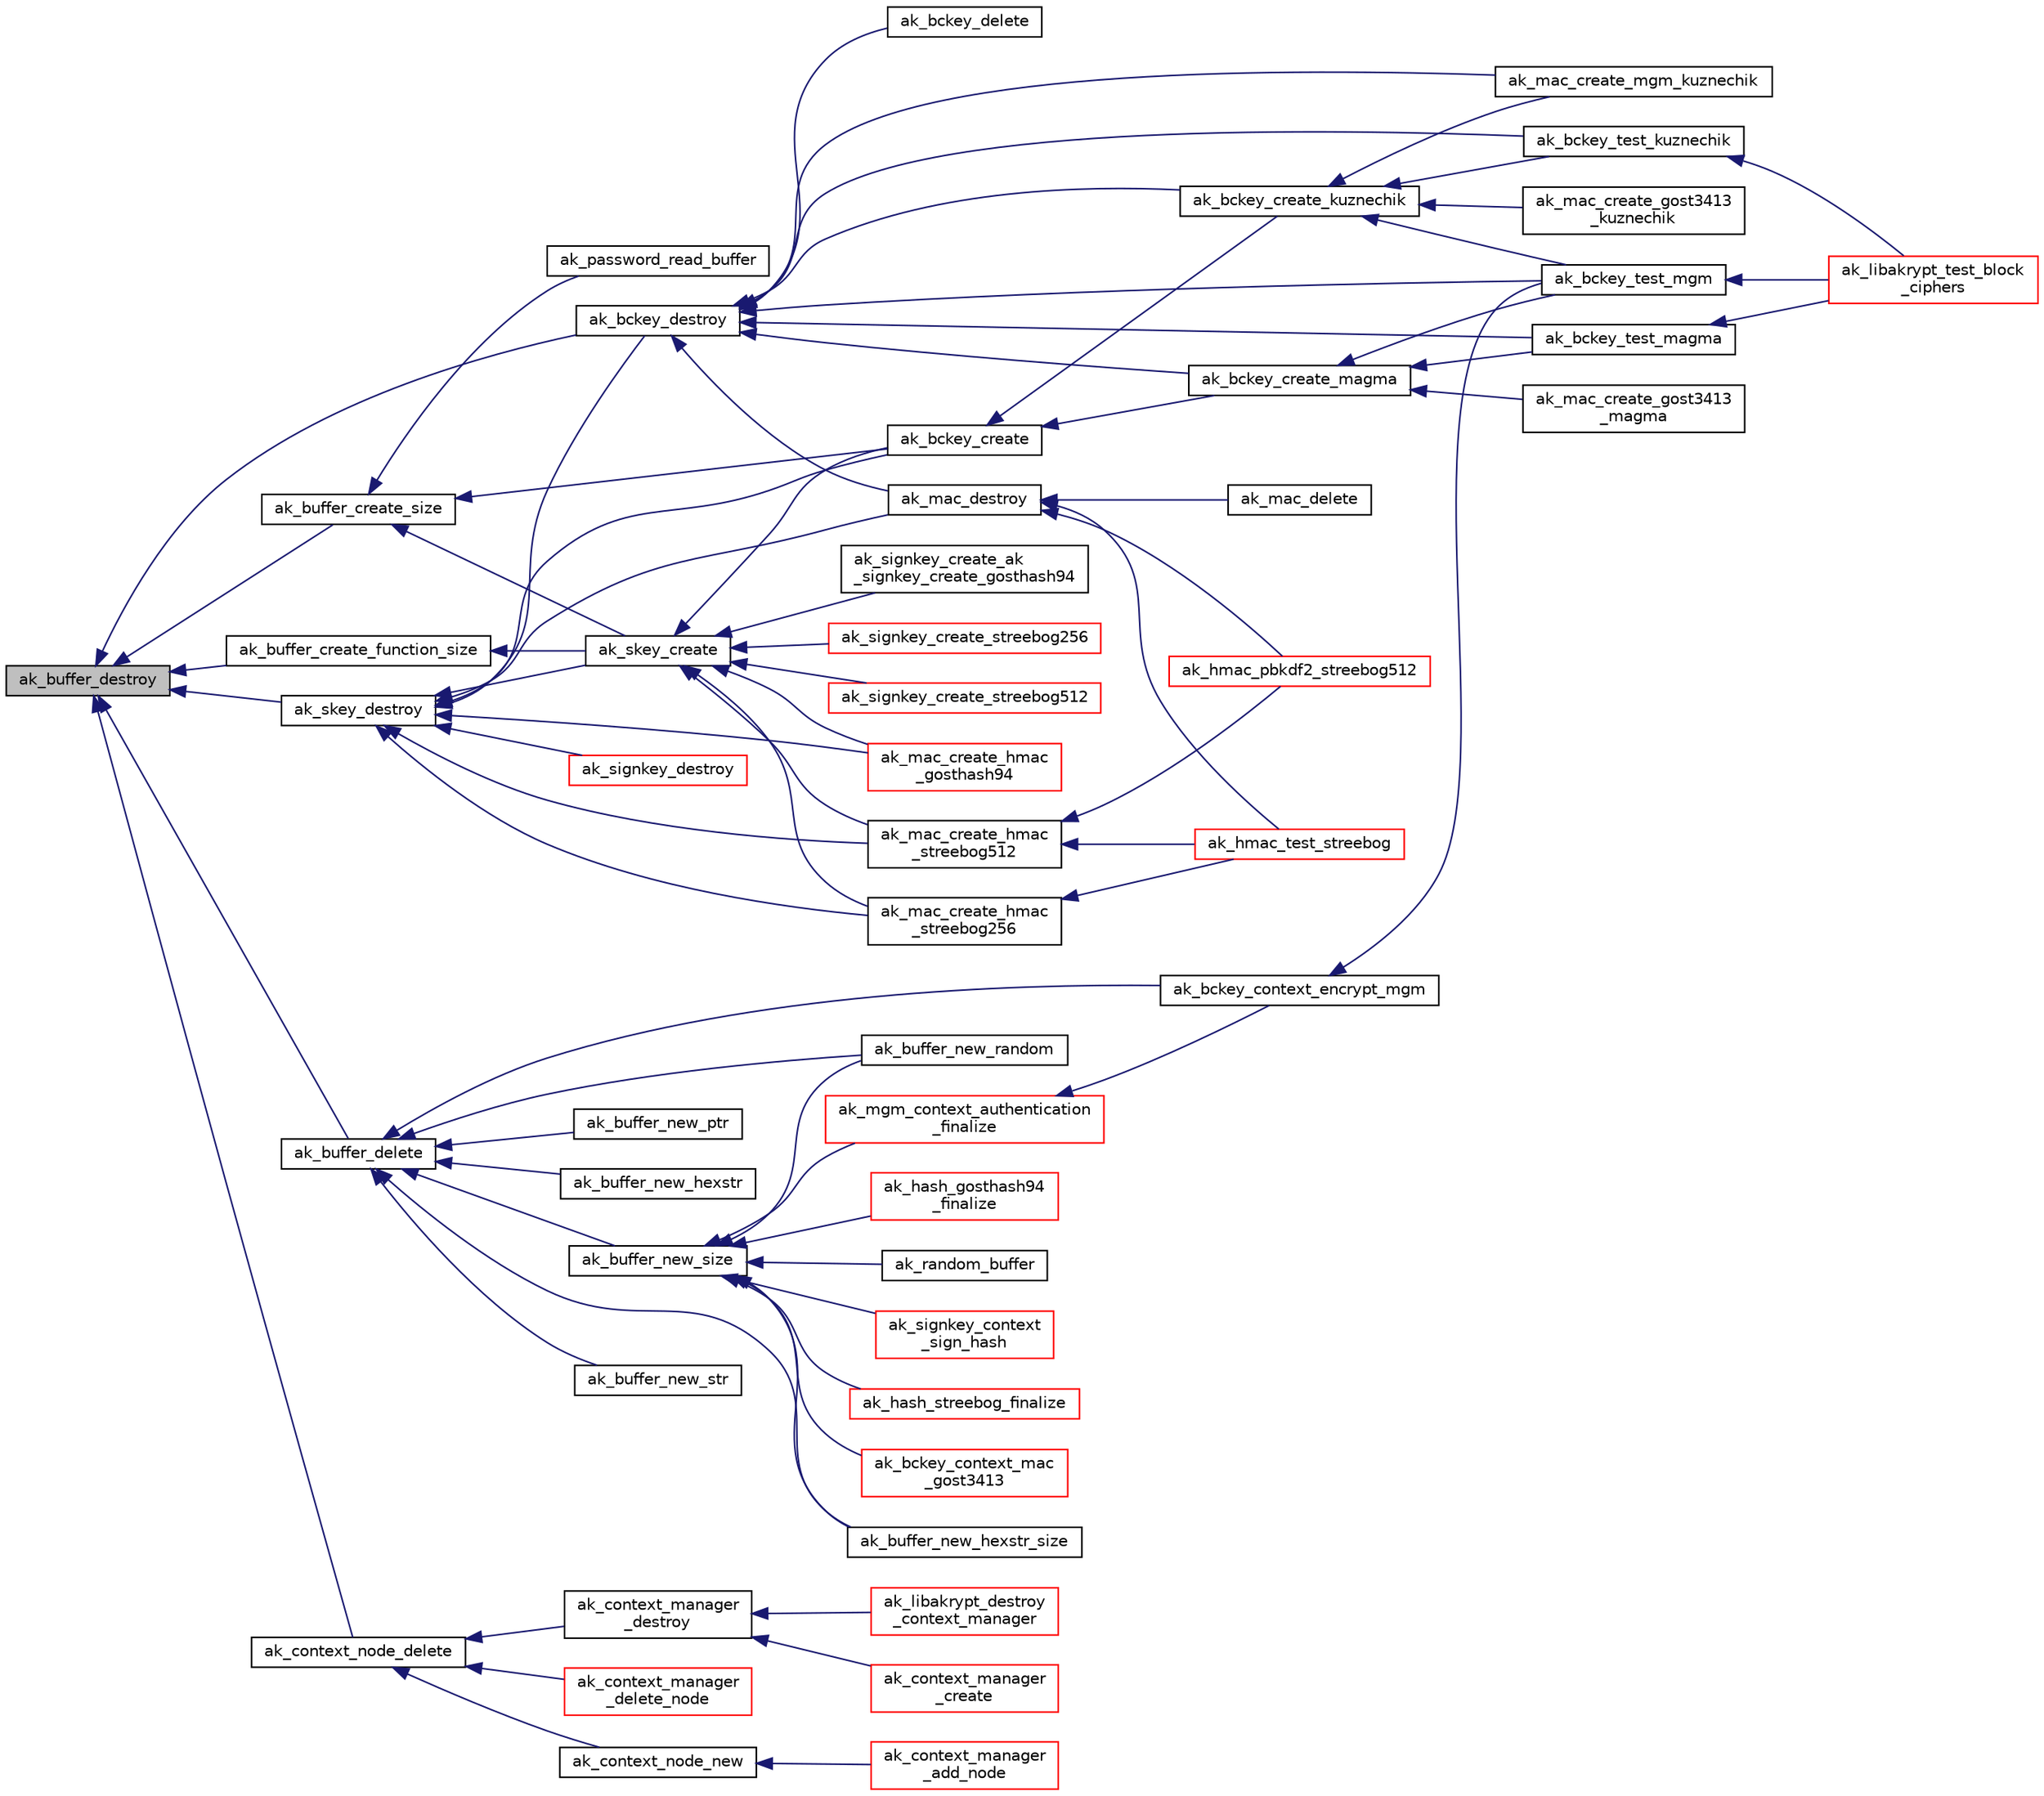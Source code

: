 digraph "ak_buffer_destroy"
{
  edge [fontname="Helvetica",fontsize="10",labelfontname="Helvetica",labelfontsize="10"];
  node [fontname="Helvetica",fontsize="10",shape=record];
  rankdir="LR";
  Node1 [label="ak_buffer_destroy",height=0.2,width=0.4,color="black", fillcolor="grey75", style="filled", fontcolor="black"];
  Node1 -> Node2 [dir="back",color="midnightblue",fontsize="10",style="solid",fontname="Helvetica"];
  Node2 [label="ak_bckey_destroy",height=0.2,width=0.4,color="black", fillcolor="white", style="filled",URL="$ak__bckey_8h.html#a0cdde266c81b28e61e25264829f82d8d",tooltip="Очистка ключа алгоритма блочного шифрования. "];
  Node2 -> Node3 [dir="back",color="midnightblue",fontsize="10",style="solid",fontname="Helvetica"];
  Node3 [label="ak_mac_create_mgm_kuznechik",height=0.2,width=0.4,color="black", fillcolor="white", style="filled",URL="$ak__mac_8h.html#a3d47a5514193d406ea7ba58e5799840f",tooltip="Инициализация ключа алгоритма выработки имитовставки на основе MGM-режима с использованием блочного ш..."];
  Node2 -> Node4 [dir="back",color="midnightblue",fontsize="10",style="solid",fontname="Helvetica"];
  Node4 [label="ak_bckey_test_mgm",height=0.2,width=0.4,color="black", fillcolor="white", style="filled",URL="$ak__aead_8h.html#a6447348dcbe26bf5823c1493d761816f",tooltip="Тестирование корректной работы режима блочного шифрования с одновременной выработкой имитовставки..."];
  Node4 -> Node5 [dir="back",color="midnightblue",fontsize="10",style="solid",fontname="Helvetica"];
  Node5 [label="ak_libakrypt_test_block\l_ciphers",height=0.2,width=0.4,color="red", fillcolor="white", style="filled",URL="$ak__libakrypt_8c.html#abf5c8b06ef1f02d3311cebe8625fa68d",tooltip="Функция проверяет корректность реализации блочных шифрова и режимов их использования. "];
  Node2 -> Node6 [dir="back",color="midnightblue",fontsize="10",style="solid",fontname="Helvetica"];
  Node6 [label="ak_bckey_delete",height=0.2,width=0.4,color="black", fillcolor="white", style="filled",URL="$ak__bckey_8h.html#add3feac3df600b24e8ca9c97d5e40b66",tooltip="Удаление ключа алгоритма блочного шифрования. "];
  Node2 -> Node7 [dir="back",color="midnightblue",fontsize="10",style="solid",fontname="Helvetica"];
  Node7 [label="ak_bckey_create_kuznechik",height=0.2,width=0.4,color="black", fillcolor="white", style="filled",URL="$ak__kuznechik_8c.html#a6384132cb6670ab48ffdae3514c37abd",tooltip="Инициализация контекста секретного ключа алгоритма блочного шифрования Кузнечик. "];
  Node7 -> Node3 [dir="back",color="midnightblue",fontsize="10",style="solid",fontname="Helvetica"];
  Node7 -> Node4 [dir="back",color="midnightblue",fontsize="10",style="solid",fontname="Helvetica"];
  Node7 -> Node8 [dir="back",color="midnightblue",fontsize="10",style="solid",fontname="Helvetica"];
  Node8 [label="ak_mac_create_gost3413\l_kuznechik",height=0.2,width=0.4,color="black", fillcolor="white", style="filled",URL="$ak__mac_8h.html#aad78115a37c113c5466cae794caca1dd",tooltip="Инициализация ключа алгоритма выработки имитовставки ГОСТ Р 34.13-2015 с использованием блочного шифр..."];
  Node7 -> Node9 [dir="back",color="midnightblue",fontsize="10",style="solid",fontname="Helvetica"];
  Node9 [label="ak_bckey_test_kuznechik",height=0.2,width=0.4,color="black", fillcolor="white", style="filled",URL="$ak__kuznechik_8c.html#a9df2b7d49f780e2276dcd2636f8a2378",tooltip="Тестирование корректной работы алгоритма блочного шифрования Кузнечик. "];
  Node9 -> Node5 [dir="back",color="midnightblue",fontsize="10",style="solid",fontname="Helvetica"];
  Node2 -> Node9 [dir="back",color="midnightblue",fontsize="10",style="solid",fontname="Helvetica"];
  Node2 -> Node10 [dir="back",color="midnightblue",fontsize="10",style="solid",fontname="Helvetica"];
  Node10 [label="ak_mac_destroy",height=0.2,width=0.4,color="black", fillcolor="white", style="filled",URL="$ak__mac_8h.html#a3a30128a6db3cb8cbb4965615784a6e4",tooltip="Уничтожение контекста ключа алгоритма выработки имитовставки hmac. "];
  Node10 -> Node11 [dir="back",color="midnightblue",fontsize="10",style="solid",fontname="Helvetica"];
  Node11 [label="ak_hmac_pbkdf2_streebog512",height=0.2,width=0.4,color="red", fillcolor="white", style="filled",URL="$ak__mac_8h.html#a3620123e05a306ef7b6082fb9d26addb",tooltip="Развертка ключевого вектора из пароля (согласно Р 50.1.111-2016, раздел 4) "];
  Node10 -> Node12 [dir="back",color="midnightblue",fontsize="10",style="solid",fontname="Helvetica"];
  Node12 [label="ak_hmac_test_streebog",height=0.2,width=0.4,color="red", fillcolor="white", style="filled",URL="$ak__mac_8h.html#ab268cd15fc2eba52baa09ea5ce34fc83",tooltip="Тестирование алгоритмов выработки имитовставки hmac с отечественными функциями хеширования. "];
  Node10 -> Node13 [dir="back",color="midnightblue",fontsize="10",style="solid",fontname="Helvetica"];
  Node13 [label="ak_mac_delete",height=0.2,width=0.4,color="black", fillcolor="white", style="filled",URL="$ak__mac_8h.html#ac0df0b183c756ae0e443056fce9b4e7c",tooltip="Освобождение памяти из под контекста ключа алгоритма выработки имитовставки hmac. ..."];
  Node2 -> Node14 [dir="back",color="midnightblue",fontsize="10",style="solid",fontname="Helvetica"];
  Node14 [label="ak_bckey_create_magma",height=0.2,width=0.4,color="black", fillcolor="white", style="filled",URL="$ak__magma_8c.html#a465f319be97a8d65a1892a55771b5621",tooltip="Инициализация контекста секретного ключа алгоритма блочного шифрования Магма. "];
  Node14 -> Node4 [dir="back",color="midnightblue",fontsize="10",style="solid",fontname="Helvetica"];
  Node14 -> Node15 [dir="back",color="midnightblue",fontsize="10",style="solid",fontname="Helvetica"];
  Node15 [label="ak_mac_create_gost3413\l_magma",height=0.2,width=0.4,color="black", fillcolor="white", style="filled",URL="$ak__mac_8h.html#aac8cd9a2afde99720a5262c988d8d07c",tooltip="Инициализация ключа алгоритма выработки имитовставки ГОСТ Р 34.13-2015 с использованием блочного шифр..."];
  Node14 -> Node16 [dir="back",color="midnightblue",fontsize="10",style="solid",fontname="Helvetica"];
  Node16 [label="ak_bckey_test_magma",height=0.2,width=0.4,color="black", fillcolor="white", style="filled",URL="$ak__magma_8c.html#a3383cdf45668361958960d79d30cc644",tooltip="Тестирование корректной работы алгоритма блочного шифрования Магма. "];
  Node16 -> Node5 [dir="back",color="midnightblue",fontsize="10",style="solid",fontname="Helvetica"];
  Node2 -> Node16 [dir="back",color="midnightblue",fontsize="10",style="solid",fontname="Helvetica"];
  Node1 -> Node17 [dir="back",color="midnightblue",fontsize="10",style="solid",fontname="Helvetica"];
  Node17 [label="ak_buffer_create_size",height=0.2,width=0.4,color="black", fillcolor="white", style="filled",URL="$ak__buffer_8h.html#a83b4acff7a870541944b51c841ba3e14",tooltip="Инициализация буффера и выделение памяти фиксированной длины. "];
  Node17 -> Node18 [dir="back",color="midnightblue",fontsize="10",style="solid",fontname="Helvetica"];
  Node18 [label="ak_bckey_create",height=0.2,width=0.4,color="black", fillcolor="white", style="filled",URL="$ak__bckey_8h.html#aa0c2d1d89cf20370c0184273e91818eb",tooltip="Инициализация ключа алгоритма блочного шифрования. "];
  Node18 -> Node7 [dir="back",color="midnightblue",fontsize="10",style="solid",fontname="Helvetica"];
  Node18 -> Node14 [dir="back",color="midnightblue",fontsize="10",style="solid",fontname="Helvetica"];
  Node17 -> Node19 [dir="back",color="midnightblue",fontsize="10",style="solid",fontname="Helvetica"];
  Node19 [label="ak_skey_create",height=0.2,width=0.4,color="black", fillcolor="white", style="filled",URL="$ak__skey_8h.html#a21b0a9607173e565d71052f2bca0a1cf",tooltip="Инициализация структуры секретного ключа. "];
  Node19 -> Node18 [dir="back",color="midnightblue",fontsize="10",style="solid",fontname="Helvetica"];
  Node19 -> Node20 [dir="back",color="midnightblue",fontsize="10",style="solid",fontname="Helvetica"];
  Node20 [label="ak_mac_create_hmac\l_streebog256",height=0.2,width=0.4,color="black", fillcolor="white", style="filled",URL="$ak__mac_8h.html#a7b5054dbede51842be81578073d41db4",tooltip="Инициализация ключа алгоритма выработки имитовставки hmac на основе streebog256. "];
  Node20 -> Node12 [dir="back",color="midnightblue",fontsize="10",style="solid",fontname="Helvetica"];
  Node19 -> Node21 [dir="back",color="midnightblue",fontsize="10",style="solid",fontname="Helvetica"];
  Node21 [label="ak_mac_create_hmac\l_streebog512",height=0.2,width=0.4,color="black", fillcolor="white", style="filled",URL="$ak__mac_8h.html#a1290048393b76c51d42dce8eac709d70",tooltip="Инициализация ключа алгоритма выработки имитовставки hmac на основе streebog512. "];
  Node21 -> Node11 [dir="back",color="midnightblue",fontsize="10",style="solid",fontname="Helvetica"];
  Node21 -> Node12 [dir="back",color="midnightblue",fontsize="10",style="solid",fontname="Helvetica"];
  Node19 -> Node22 [dir="back",color="midnightblue",fontsize="10",style="solid",fontname="Helvetica"];
  Node22 [label="ak_mac_create_hmac\l_gosthash94",height=0.2,width=0.4,color="red", fillcolor="white", style="filled",URL="$ak__mac_8h.html#a9fcc5ec7353b4083c710df81a1b84b9d",tooltip="Инициализация ключа алгоритма выработки имитовставки hmac на основе gosthash94. "];
  Node19 -> Node23 [dir="back",color="midnightblue",fontsize="10",style="solid",fontname="Helvetica"];
  Node23 [label="ak_signkey_create_streebog256",height=0.2,width=0.4,color="red", fillcolor="white", style="filled",URL="$ak__sign_8h.html#a0bc2e07b6ca4e86fb80f1ffe76a0847d",tooltip="Инициализация контекста секретного ключа алгоритма ГОСТ Р 34.10-2012. "];
  Node19 -> Node24 [dir="back",color="midnightblue",fontsize="10",style="solid",fontname="Helvetica"];
  Node24 [label="ak_signkey_create_streebog512",height=0.2,width=0.4,color="red", fillcolor="white", style="filled",URL="$ak__sign_8h.html#a8392beef9b3823ee6e61999cb47eb3fe",tooltip="Инициализация контекста секретного ключа алгоритма ГОСТ Р 34.10-2012. "];
  Node19 -> Node25 [dir="back",color="midnightblue",fontsize="10",style="solid",fontname="Helvetica"];
  Node25 [label="ak_signkey_create_ak\l_signkey_create_gosthash94",height=0.2,width=0.4,color="black", fillcolor="white", style="filled",URL="$ak__sign_8c.html#ab41c7a5de3fd53204024124911c6bcb3"];
  Node17 -> Node26 [dir="back",color="midnightblue",fontsize="10",style="solid",fontname="Helvetica"];
  Node26 [label="ak_password_read_buffer",height=0.2,width=0.4,color="black", fillcolor="white", style="filled",URL="$libakrypt_8h.html#ae82b77f326c0afb6dae9eff815b734ad",tooltip="Чтение пароля из консоли в буффер. "];
  Node1 -> Node27 [dir="back",color="midnightblue",fontsize="10",style="solid",fontname="Helvetica"];
  Node27 [label="ak_buffer_create_function_size",height=0.2,width=0.4,color="black", fillcolor="white", style="filled",URL="$ak__buffer_8h.html#aed625a91942f5833e0dc980f930bea1a",tooltip="Инициализация буффера с заданными обработчиками выделения и освобождения памяти. "];
  Node27 -> Node19 [dir="back",color="midnightblue",fontsize="10",style="solid",fontname="Helvetica"];
  Node1 -> Node28 [dir="back",color="midnightblue",fontsize="10",style="solid",fontname="Helvetica"];
  Node28 [label="ak_buffer_delete",height=0.2,width=0.4,color="black", fillcolor="white", style="filled",URL="$libakrypt_8h.html#a3ba3626a1629ada311d417e0fcc95d50",tooltip="Уничтожение буффера. "];
  Node28 -> Node29 [dir="back",color="midnightblue",fontsize="10",style="solid",fontname="Helvetica"];
  Node29 [label="ak_bckey_context_encrypt_mgm",height=0.2,width=0.4,color="black", fillcolor="white", style="filled",URL="$ak__aead_8h.html#aa419c6d4fff6ded25201ca414e35a3c4",tooltip="Зашифрование данных в режиме MGM с одновременной выработкой имитовставки. "];
  Node29 -> Node4 [dir="back",color="midnightblue",fontsize="10",style="solid",fontname="Helvetica"];
  Node28 -> Node30 [dir="back",color="midnightblue",fontsize="10",style="solid",fontname="Helvetica"];
  Node30 [label="ak_buffer_new_ptr",height=0.2,width=0.4,color="black", fillcolor="white", style="filled",URL="$libakrypt_8h.html#a680067409acb70237b6905501c820bce",tooltip="Создание буффера с данными. "];
  Node28 -> Node31 [dir="back",color="midnightblue",fontsize="10",style="solid",fontname="Helvetica"];
  Node31 [label="ak_buffer_new_hexstr",height=0.2,width=0.4,color="black", fillcolor="white", style="filled",URL="$libakrypt_8h.html#a89bf7a596eca686c7e94e05c990e6770",tooltip="Создание буффера с данными, записанными в шестнадцатеричном виде. "];
  Node28 -> Node32 [dir="back",color="midnightblue",fontsize="10",style="solid",fontname="Helvetica"];
  Node32 [label="ak_buffer_new_hexstr_size",height=0.2,width=0.4,color="black", fillcolor="white", style="filled",URL="$libakrypt_8h.html#a140df6cc6fc9c3e1f7ef4fb18967da73",tooltip="Создание буффера заданной длины с данными, записанными в шестнадцатеричном виде. "];
  Node28 -> Node33 [dir="back",color="midnightblue",fontsize="10",style="solid",fontname="Helvetica"];
  Node33 [label="ak_buffer_new_str",height=0.2,width=0.4,color="black", fillcolor="white", style="filled",URL="$libakrypt_8h.html#a63eb470afe260088805268971f843e11",tooltip="Создание буффера, содержащего строку символов, оканчивающуюся нулем. "];
  Node28 -> Node34 [dir="back",color="midnightblue",fontsize="10",style="solid",fontname="Helvetica"];
  Node34 [label="ak_buffer_new_size",height=0.2,width=0.4,color="black", fillcolor="white", style="filled",URL="$libakrypt_8h.html#a0a5a23b376be74368826fbe7857cc48f",tooltip="Создание буффера заданного размера. "];
  Node34 -> Node35 [dir="back",color="midnightblue",fontsize="10",style="solid",fontname="Helvetica"];
  Node35 [label="ak_mgm_context_authentication\l_finalize",height=0.2,width=0.4,color="red", fillcolor="white", style="filled",URL="$ak__aead_8h.html#a0b08747c2ce93dac18d37ac0adc1bbf0",tooltip="Завершение действий и вычисление имитовставки. "];
  Node35 -> Node29 [dir="back",color="midnightblue",fontsize="10",style="solid",fontname="Helvetica"];
  Node34 -> Node36 [dir="back",color="midnightblue",fontsize="10",style="solid",fontname="Helvetica"];
  Node36 [label="ak_bckey_context_mac\l_gost3413",height=0.2,width=0.4,color="red", fillcolor="white", style="filled",URL="$ak__bckey_8h.html#a4711665d67e0a95a7455e64b0bb8f9e1",tooltip="Вычисление имитовставки от заданной области данных. "];
  Node34 -> Node32 [dir="back",color="midnightblue",fontsize="10",style="solid",fontname="Helvetica"];
  Node34 -> Node37 [dir="back",color="midnightblue",fontsize="10",style="solid",fontname="Helvetica"];
  Node37 [label="ak_buffer_new_random",height=0.2,width=0.4,color="black", fillcolor="white", style="filled",URL="$ak__buffer_8h.html#af5711ed1418af37ce3a94407208b62f3",tooltip="Функция создает буффер заданный длины со случайными значениями. "];
  Node34 -> Node38 [dir="back",color="midnightblue",fontsize="10",style="solid",fontname="Helvetica"];
  Node38 [label="ak_hash_gosthash94\l_finalize",height=0.2,width=0.4,color="red", fillcolor="white", style="filled",URL="$ak__gosthash_8c.html#a391bf02647ac2dbb7e6ca7ea0e1a8946"];
  Node34 -> Node39 [dir="back",color="midnightblue",fontsize="10",style="solid",fontname="Helvetica"];
  Node39 [label="ak_random_buffer",height=0.2,width=0.4,color="black", fillcolor="white", style="filled",URL="$libakrypt_8h.html#a86b88090a65c5f0ef2a95633856b6a62",tooltip="Создание буффера заданного размера со случайными данными. "];
  Node34 -> Node40 [dir="back",color="midnightblue",fontsize="10",style="solid",fontname="Helvetica"];
  Node40 [label="ak_signkey_context\l_sign_hash",height=0.2,width=0.4,color="red", fillcolor="white", style="filled",URL="$ak__sign_8h.html#a084d8e8f975fe11706ddd74582961588",tooltip="Выработка электронной подписи для вычисленного заранее значения хеш-функции. "];
  Node34 -> Node41 [dir="back",color="midnightblue",fontsize="10",style="solid",fontname="Helvetica"];
  Node41 [label="ak_hash_streebog_finalize",height=0.2,width=0.4,color="red", fillcolor="white", style="filled",URL="$ak__streebog_8c.html#a268d663ae1b4436b73f48afabc091463"];
  Node28 -> Node37 [dir="back",color="midnightblue",fontsize="10",style="solid",fontname="Helvetica"];
  Node1 -> Node42 [dir="back",color="midnightblue",fontsize="10",style="solid",fontname="Helvetica"];
  Node42 [label="ak_context_node_delete",height=0.2,width=0.4,color="black", fillcolor="white", style="filled",URL="$ak__context__manager_8h.html#a054464f0a4a20073a9b70b7e20fc110a",tooltip="Уничтожение элемента структуры управления контекстами. "];
  Node42 -> Node43 [dir="back",color="midnightblue",fontsize="10",style="solid",fontname="Helvetica"];
  Node43 [label="ak_context_node_new",height=0.2,width=0.4,color="black", fillcolor="white", style="filled",URL="$ak__context__manager_8h.html#a8b9e93e79a73358354464144a34f90c9",tooltip="Создание нового элемента структуры управления контекстами. "];
  Node43 -> Node44 [dir="back",color="midnightblue",fontsize="10",style="solid",fontname="Helvetica"];
  Node44 [label="ak_context_manager\l_add_node",height=0.2,width=0.4,color="red", fillcolor="white", style="filled",URL="$ak__context__manager_8h.html#a0aa33b4d24c303bd909dd6aa44b54ac2",tooltip="Добавление контекста в структуру управления контекстами. "];
  Node42 -> Node45 [dir="back",color="midnightblue",fontsize="10",style="solid",fontname="Helvetica"];
  Node45 [label="ak_context_manager\l_destroy",height=0.2,width=0.4,color="black", fillcolor="white", style="filled",URL="$ak__context__manager_8h.html#a6fa11214e79fb32b2b0d442d9a155928",tooltip="Уничтожение структуры управления контекстами. "];
  Node45 -> Node46 [dir="back",color="midnightblue",fontsize="10",style="solid",fontname="Helvetica"];
  Node46 [label="ak_context_manager\l_create",height=0.2,width=0.4,color="red", fillcolor="white", style="filled",URL="$ak__context__manager_8h.html#a1187fca85b6693ff84ab0499941eff67",tooltip="Инициализация структуры управления контекстами. "];
  Node45 -> Node47 [dir="back",color="midnightblue",fontsize="10",style="solid",fontname="Helvetica"];
  Node47 [label="ak_libakrypt_destroy\l_context_manager",height=0.2,width=0.4,color="red", fillcolor="white", style="filled",URL="$ak__context__manager_8h.html#a2f8df33f37fb2a70b6f2631325459b65",tooltip="Удаление глобальной структуры управления контекстами. "];
  Node42 -> Node48 [dir="back",color="midnightblue",fontsize="10",style="solid",fontname="Helvetica"];
  Node48 [label="ak_context_manager\l_delete_node",height=0.2,width=0.4,color="red", fillcolor="white", style="filled",URL="$ak__context__manager_8h.html#a1002e7ad1a90f3464529a5aae6c69951",tooltip="Удаление контекста из структуры управления контекстами. "];
  Node1 -> Node49 [dir="back",color="midnightblue",fontsize="10",style="solid",fontname="Helvetica"];
  Node49 [label="ak_skey_destroy",height=0.2,width=0.4,color="black", fillcolor="white", style="filled",URL="$ak__skey_8h.html#aa20f6401cfe267cdddf590333d136c13",tooltip="Очистка структуры секретного ключа. "];
  Node49 -> Node18 [dir="back",color="midnightblue",fontsize="10",style="solid",fontname="Helvetica"];
  Node49 -> Node2 [dir="back",color="midnightblue",fontsize="10",style="solid",fontname="Helvetica"];
  Node49 -> Node20 [dir="back",color="midnightblue",fontsize="10",style="solid",fontname="Helvetica"];
  Node49 -> Node21 [dir="back",color="midnightblue",fontsize="10",style="solid",fontname="Helvetica"];
  Node49 -> Node22 [dir="back",color="midnightblue",fontsize="10",style="solid",fontname="Helvetica"];
  Node49 -> Node10 [dir="back",color="midnightblue",fontsize="10",style="solid",fontname="Helvetica"];
  Node49 -> Node50 [dir="back",color="midnightblue",fontsize="10",style="solid",fontname="Helvetica"];
  Node50 [label="ak_signkey_destroy",height=0.2,width=0.4,color="red", fillcolor="white", style="filled",URL="$ak__sign_8h.html#a93b29d4cccf39b667c658574df0cc142",tooltip="Уничтожение контекста секретного ключа. "];
  Node49 -> Node19 [dir="back",color="midnightblue",fontsize="10",style="solid",fontname="Helvetica"];
}
